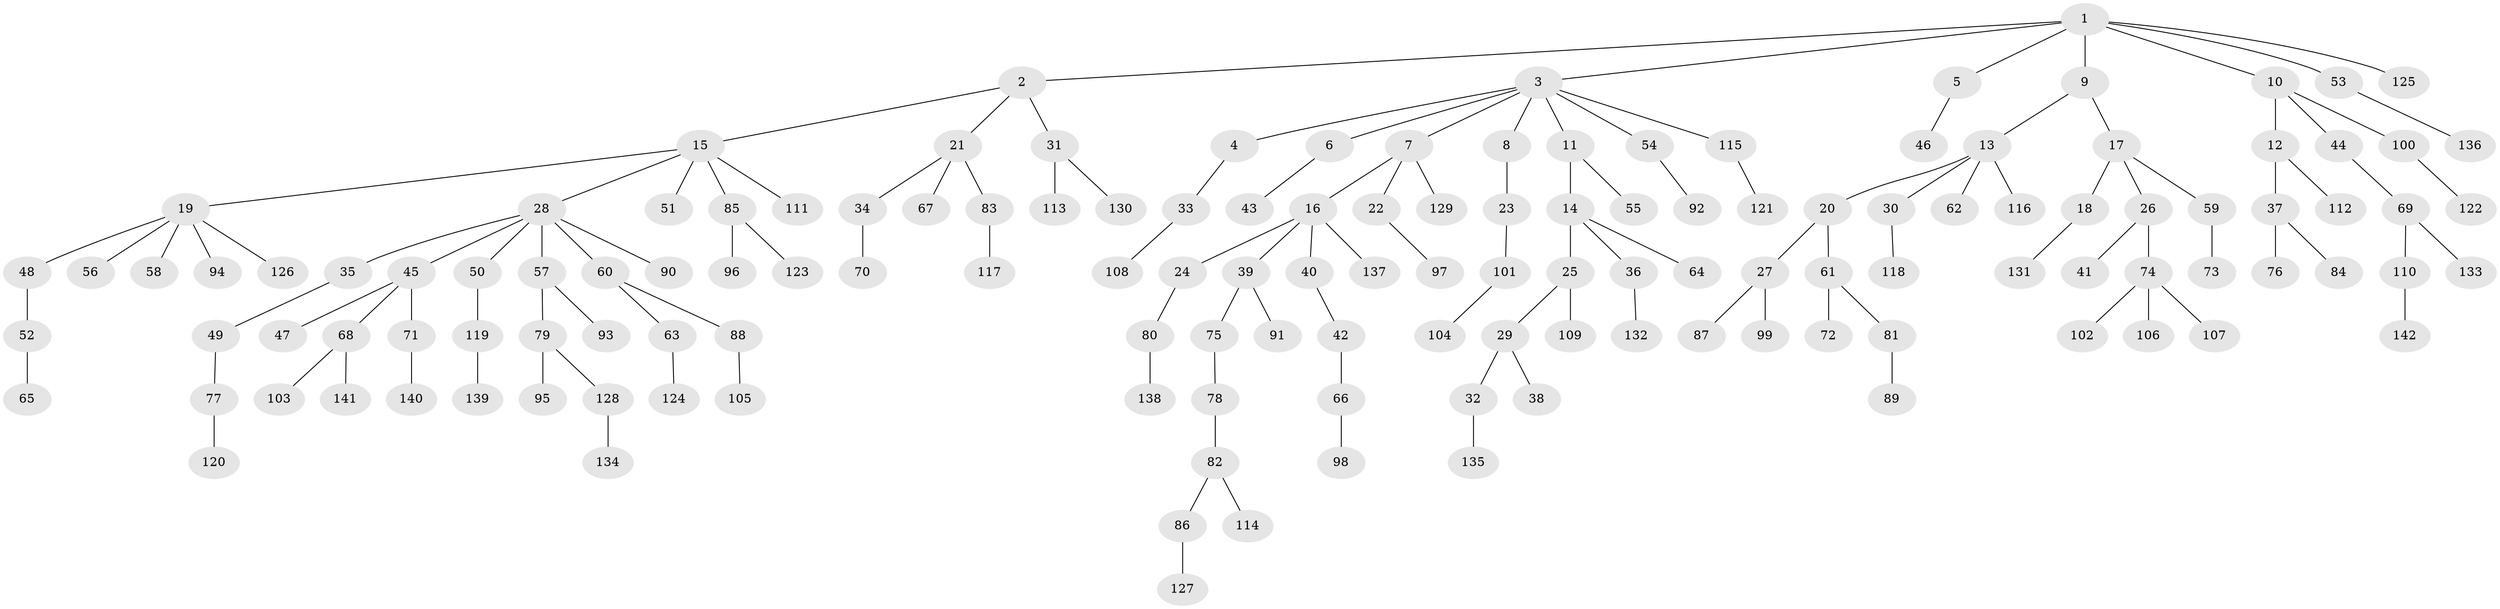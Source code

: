 // Generated by graph-tools (version 1.1) at 2025/11/02/27/25 16:11:25]
// undirected, 142 vertices, 141 edges
graph export_dot {
graph [start="1"]
  node [color=gray90,style=filled];
  1;
  2;
  3;
  4;
  5;
  6;
  7;
  8;
  9;
  10;
  11;
  12;
  13;
  14;
  15;
  16;
  17;
  18;
  19;
  20;
  21;
  22;
  23;
  24;
  25;
  26;
  27;
  28;
  29;
  30;
  31;
  32;
  33;
  34;
  35;
  36;
  37;
  38;
  39;
  40;
  41;
  42;
  43;
  44;
  45;
  46;
  47;
  48;
  49;
  50;
  51;
  52;
  53;
  54;
  55;
  56;
  57;
  58;
  59;
  60;
  61;
  62;
  63;
  64;
  65;
  66;
  67;
  68;
  69;
  70;
  71;
  72;
  73;
  74;
  75;
  76;
  77;
  78;
  79;
  80;
  81;
  82;
  83;
  84;
  85;
  86;
  87;
  88;
  89;
  90;
  91;
  92;
  93;
  94;
  95;
  96;
  97;
  98;
  99;
  100;
  101;
  102;
  103;
  104;
  105;
  106;
  107;
  108;
  109;
  110;
  111;
  112;
  113;
  114;
  115;
  116;
  117;
  118;
  119;
  120;
  121;
  122;
  123;
  124;
  125;
  126;
  127;
  128;
  129;
  130;
  131;
  132;
  133;
  134;
  135;
  136;
  137;
  138;
  139;
  140;
  141;
  142;
  1 -- 2;
  1 -- 3;
  1 -- 5;
  1 -- 9;
  1 -- 10;
  1 -- 53;
  1 -- 125;
  2 -- 15;
  2 -- 21;
  2 -- 31;
  3 -- 4;
  3 -- 6;
  3 -- 7;
  3 -- 8;
  3 -- 11;
  3 -- 54;
  3 -- 115;
  4 -- 33;
  5 -- 46;
  6 -- 43;
  7 -- 16;
  7 -- 22;
  7 -- 129;
  8 -- 23;
  9 -- 13;
  9 -- 17;
  10 -- 12;
  10 -- 44;
  10 -- 100;
  11 -- 14;
  11 -- 55;
  12 -- 37;
  12 -- 112;
  13 -- 20;
  13 -- 30;
  13 -- 62;
  13 -- 116;
  14 -- 25;
  14 -- 36;
  14 -- 64;
  15 -- 19;
  15 -- 28;
  15 -- 51;
  15 -- 85;
  15 -- 111;
  16 -- 24;
  16 -- 39;
  16 -- 40;
  16 -- 137;
  17 -- 18;
  17 -- 26;
  17 -- 59;
  18 -- 131;
  19 -- 48;
  19 -- 56;
  19 -- 58;
  19 -- 94;
  19 -- 126;
  20 -- 27;
  20 -- 61;
  21 -- 34;
  21 -- 67;
  21 -- 83;
  22 -- 97;
  23 -- 101;
  24 -- 80;
  25 -- 29;
  25 -- 109;
  26 -- 41;
  26 -- 74;
  27 -- 87;
  27 -- 99;
  28 -- 35;
  28 -- 45;
  28 -- 50;
  28 -- 57;
  28 -- 60;
  28 -- 90;
  29 -- 32;
  29 -- 38;
  30 -- 118;
  31 -- 113;
  31 -- 130;
  32 -- 135;
  33 -- 108;
  34 -- 70;
  35 -- 49;
  36 -- 132;
  37 -- 76;
  37 -- 84;
  39 -- 75;
  39 -- 91;
  40 -- 42;
  42 -- 66;
  44 -- 69;
  45 -- 47;
  45 -- 68;
  45 -- 71;
  48 -- 52;
  49 -- 77;
  50 -- 119;
  52 -- 65;
  53 -- 136;
  54 -- 92;
  57 -- 79;
  57 -- 93;
  59 -- 73;
  60 -- 63;
  60 -- 88;
  61 -- 72;
  61 -- 81;
  63 -- 124;
  66 -- 98;
  68 -- 103;
  68 -- 141;
  69 -- 110;
  69 -- 133;
  71 -- 140;
  74 -- 102;
  74 -- 106;
  74 -- 107;
  75 -- 78;
  77 -- 120;
  78 -- 82;
  79 -- 95;
  79 -- 128;
  80 -- 138;
  81 -- 89;
  82 -- 86;
  82 -- 114;
  83 -- 117;
  85 -- 96;
  85 -- 123;
  86 -- 127;
  88 -- 105;
  100 -- 122;
  101 -- 104;
  110 -- 142;
  115 -- 121;
  119 -- 139;
  128 -- 134;
}
